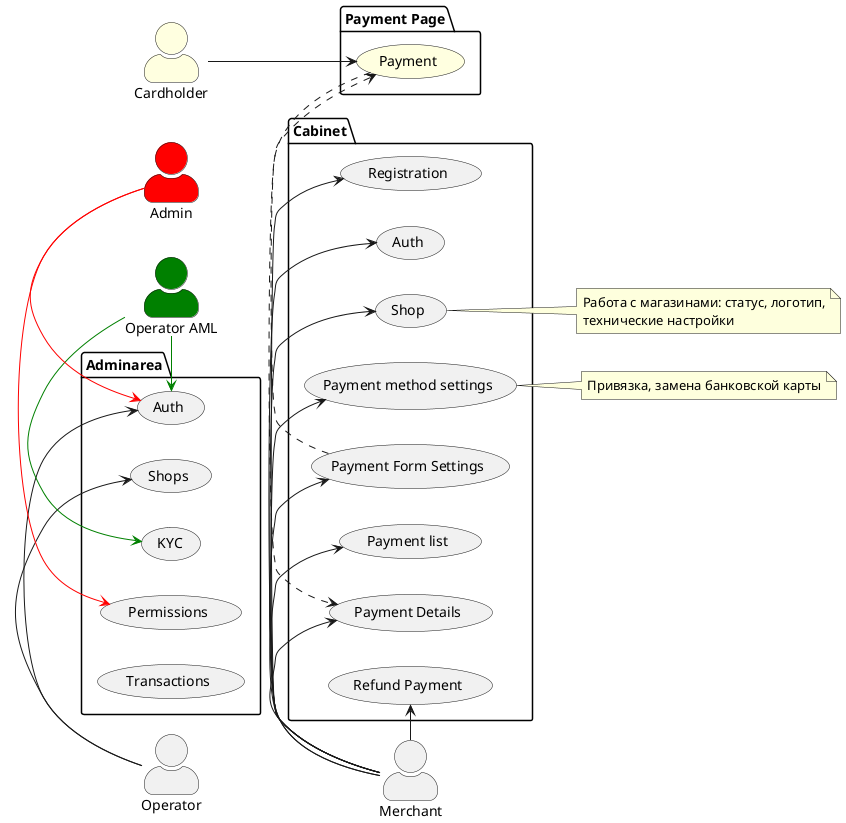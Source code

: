 @startuml
skinparam actorStyle awesome
left to right direction

actor Merchant as M


package Cabinet  {
  usecase "Registration" as reg
  usecase "Auth" as auth
  usecase "Payment method settings" as pms
  usecase "Shop" as sh
  usecase "Payment Form Settings" as pfs
  usecase "Payment list" as pl
  usecase "Payment Details" as pd
  usecase "Refund Payment" as rp
}

note right of sh
    Работа с магазинами: статус, логотип,
    технические настройки
end note

note right of pms: Привязка, замена банковской карты

M -> reg
M -> auth
M -> sh
M -> pms
M -> pfs
M -> pl
M -> pd
M -> rp

actor "Admin" as ADM #red
actor "Operator" as OP
actor "Operator AML" as AML_OP #green

package Adminarea {
    usecase "Auth" as auth_op
    usecase "Shops" as shops_op
    usecase "KYC" as kyc_op
    usecase "Permissions" as perm_op
    usecase "Transactions" as trans_op
}
OP -> auth_op
OP -> shops_op
AML_OP -> kyc_op #line:green
AML_OP -> auth_op #line:green

ADM -> auth_op #line:red
ADM -> perm_op #line:red
actor Cardholder as CH #lightyellow

package "Payment Page" as pp {
    usecase "Payment" as p #lightyellow
}

pfs .> p
CH -down-> p
p .> pd

@enduml
